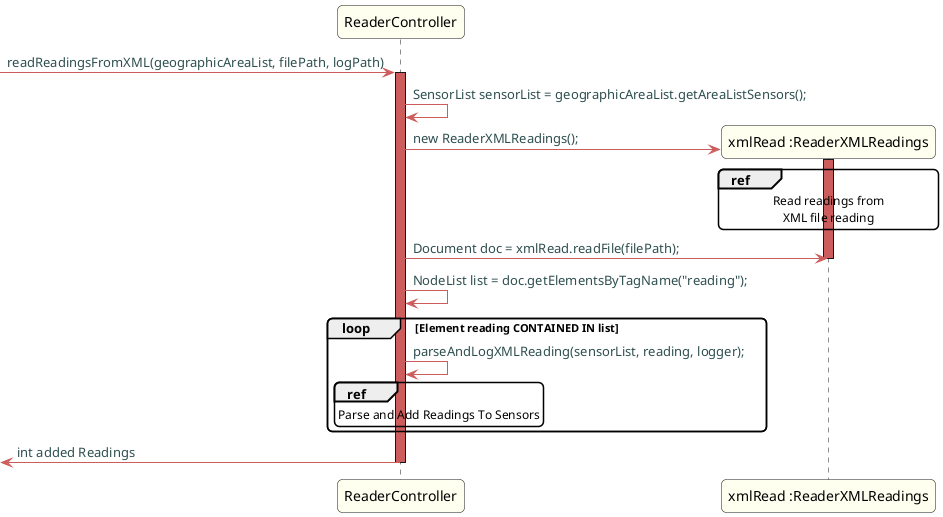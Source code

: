 @startuml

skinparam titleBorderRoundCorner 10
skinparam titleBorderThickness 3
skinparam titleBorderColor indianred
skinparam titleBackgroundColor ivory
skinparam FontName quicksand

skinparam actor {
  BorderColor indianred
  }

skinparam sequence {
  LifeLineBackgroundColor indianred
  ParticipantBackgroundColor ivory
}

skinparam roundcorner 10

skinparam component {
  arrowThickness 1
  ArrowFontName Verdana
  ArrowColor indianred
  ArrowFontColor darkslategrey
}




-> ReaderController: readReadingsFromXML(geographicAreaList, filePath, logPath)
activate ReaderController

ReaderController -> ReaderController: SensorList sensorList = geographicAreaList.getAreaListSensors();
create "xmlRead :ReaderXMLReadings"
ReaderController -> "xmlRead :ReaderXMLReadings": new ReaderXMLReadings();
activate "xmlRead :ReaderXMLReadings"
ref over "xmlRead :ReaderXMLReadings"
Read readings from
XML file reading
end ref
ReaderController -> "xmlRead :ReaderXMLReadings": Document doc = xmlRead.readFile(filePath);
deactivate "xmlRead :ReaderXMLReadings"

ReaderController -> ReaderController: NodeList list = doc.getElementsByTagName("reading");

loop  Element reading CONTAINED IN list
ReaderController -> ReaderController: parseAndLogXMLReading(sensorList, reading, logger);
ref over ReaderController
Parse and Add Readings To Sensors
end ref

end

<- ReaderController: int added Readings
deactivate "ReaderController"

@enduml